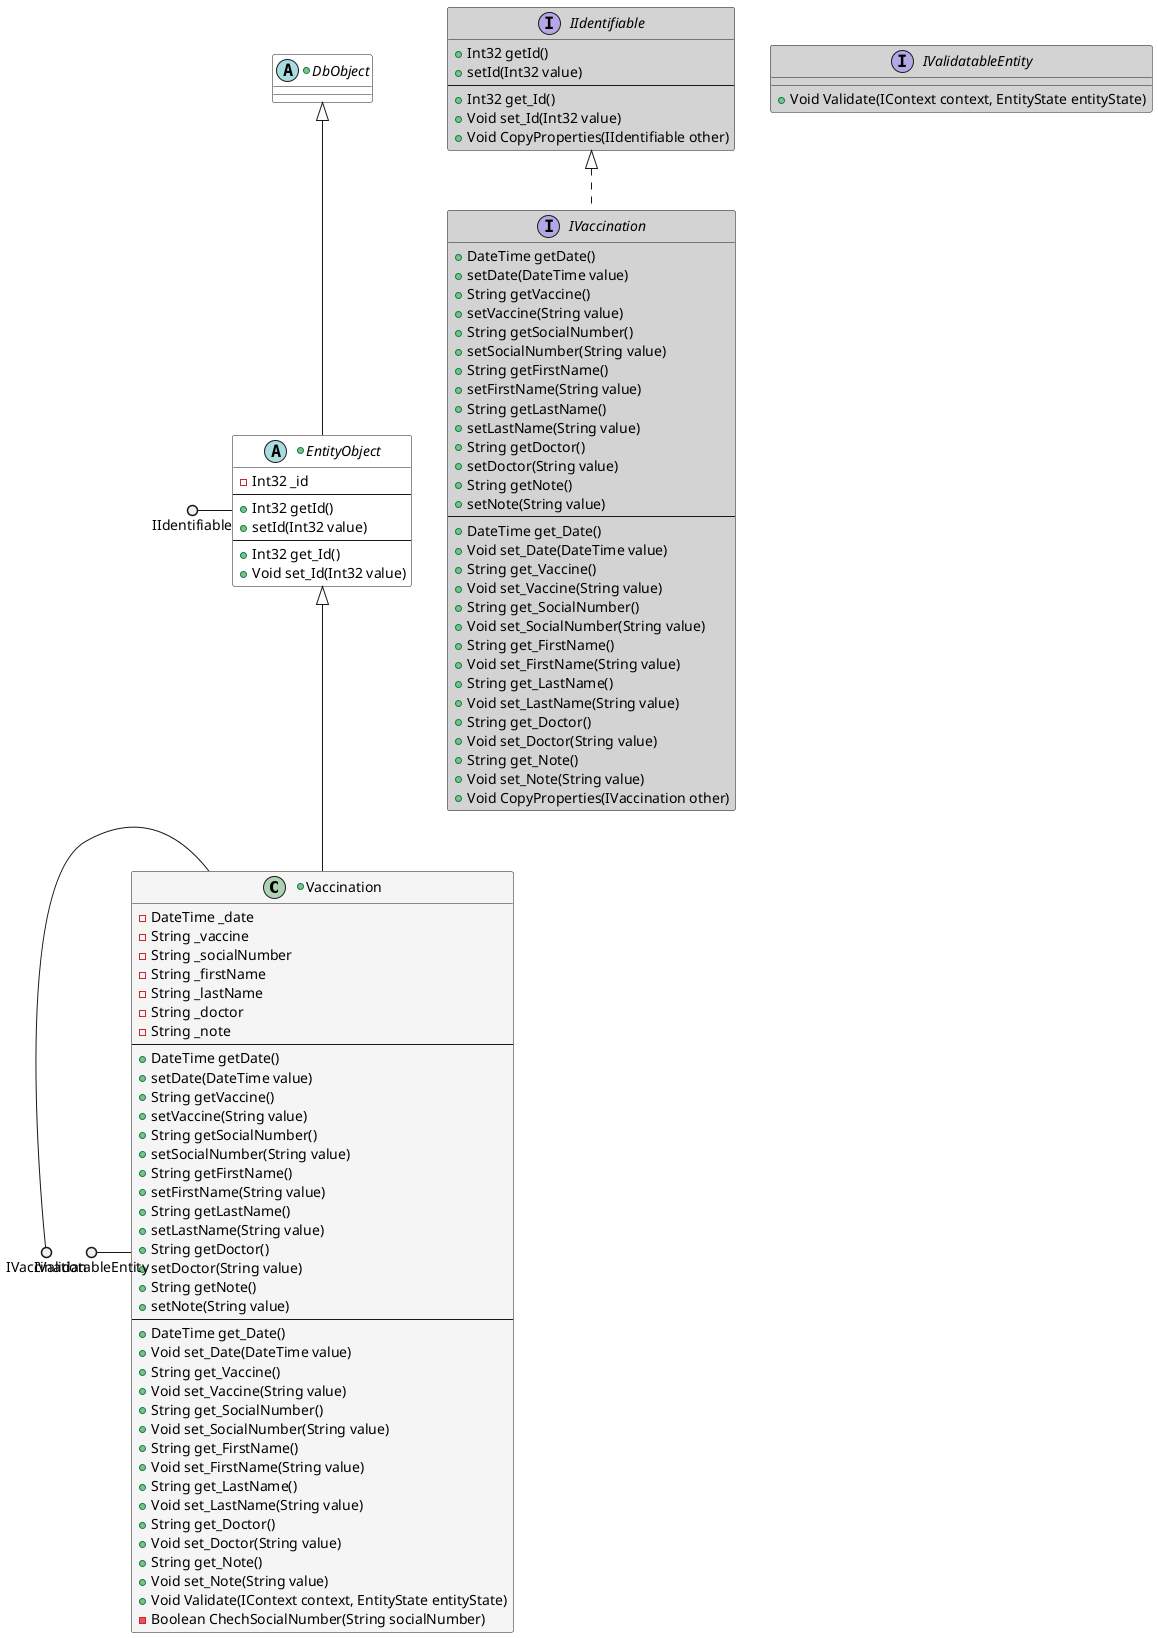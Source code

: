 ﻿//@GeneratedCode
@startuml eVaccinationPass.Logic.Entities.Vaccination
+class Vaccination #whitesmoke {
    - DateTime _date
    - String _vaccine
    - String _socialNumber
    - String _firstName
    - String _lastName
    - String _doctor
    - String _note
    ---
     + DateTime getDate()
     + setDate(DateTime value)
     + String getVaccine()
     + setVaccine(String value)
     + String getSocialNumber()
     + setSocialNumber(String value)
     + String getFirstName()
     + setFirstName(String value)
     + String getLastName()
     + setLastName(String value)
     + String getDoctor()
     + setDoctor(String value)
     + String getNote()
     + setNote(String value)
    ---
    + DateTime get_Date()
    + Void set_Date(DateTime value)
    + String get_Vaccine()
    + Void set_Vaccine(String value)
    + String get_SocialNumber()
    + Void set_SocialNumber(String value)
    + String get_FirstName()
    + Void set_FirstName(String value)
    + String get_LastName()
    + Void set_LastName(String value)
    + String get_Doctor()
    + Void set_Doctor(String value)
    + String get_Note()
    + Void set_Note(String value)
    + Void Validate(IContext context, EntityState entityState)
    - Boolean ChechSocialNumber(String socialNumber)
}
+abstract class EntityObject #white {
    - Int32 _id
    ---
     + Int32 getId()
     + setId(Int32 value)
    ---
    + Int32 get_Id()
    + Void set_Id(Int32 value)
}
+abstract class DbObject #white {
}
interface IVaccination #lightgrey {
     + DateTime getDate()
     + setDate(DateTime value)
     + String getVaccine()
     + setVaccine(String value)
     + String getSocialNumber()
     + setSocialNumber(String value)
     + String getFirstName()
     + setFirstName(String value)
     + String getLastName()
     + setLastName(String value)
     + String getDoctor()
     + setDoctor(String value)
     + String getNote()
     + setNote(String value)
    ---
    + DateTime get_Date()
    + Void set_Date(DateTime value)
    + String get_Vaccine()
    + Void set_Vaccine(String value)
    + String get_SocialNumber()
    + Void set_SocialNumber(String value)
    + String get_FirstName()
    + Void set_FirstName(String value)
    + String get_LastName()
    + Void set_LastName(String value)
    + String get_Doctor()
    + Void set_Doctor(String value)
    + String get_Note()
    + Void set_Note(String value)
    + Void CopyProperties(IVaccination other)
}
interface IValidatableEntity #lightgrey {
    + Void Validate(IContext context, EntityState entityState)
}
interface IIdentifiable #lightgrey {
     + Int32 getId()
     + setId(Int32 value)
    ---
    + Int32 get_Id()
    + Void set_Id(Int32 value)
    + Void CopyProperties(IIdentifiable other)
}
EntityObject <|-- Vaccination
DbObject <|-- EntityObject
IIdentifiable <|.. IVaccination
IVaccination ()- Vaccination
IValidatableEntity ()- Vaccination
IIdentifiable ()- EntityObject
@enduml
